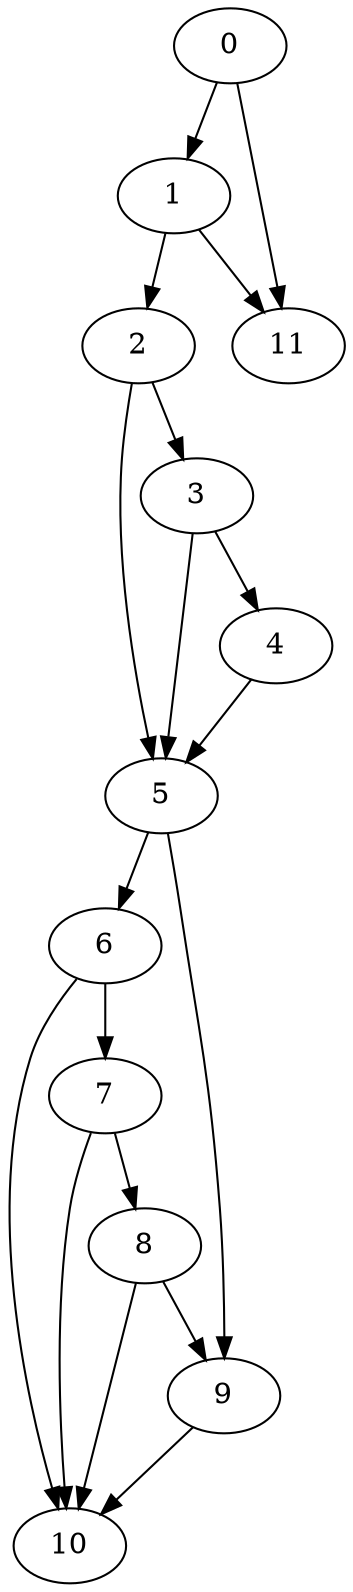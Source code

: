 digraph {
	0
	1
	2
	3
	4
	5
	6
	7
	8
	9
	10
	11
	1 -> 2
	2 -> 3
	3 -> 4
	7 -> 8
	6 -> 7
	5 -> 9
	8 -> 9
	6 -> 10
	7 -> 10
	8 -> 10
	9 -> 10
	0 -> 11
	1 -> 11
	0 -> 1
	3 -> 5
	4 -> 5
	2 -> 5
	5 -> 6
}
